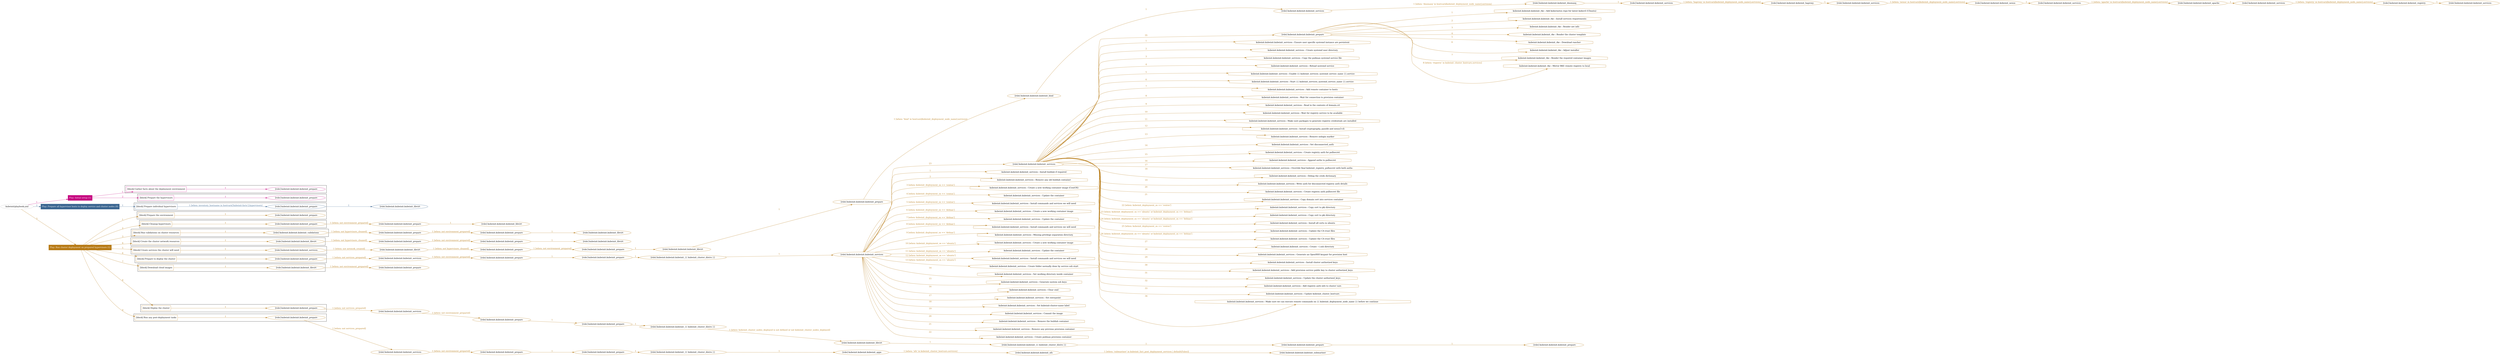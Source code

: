 digraph {
	graph [concentrate=true ordering=in rankdir=LR ratio=fill]
	edge [esep=5 sep=10]
	"kubeinit/playbook.yml" [id=root_node style=dotted]
	play_a2c96f67 [label="Play: Initial setup (1)" color="#c60680" fontcolor="#ffffff" id=play_a2c96f67 shape=box style=filled tooltip=localhost]
	"kubeinit/playbook.yml" -> play_a2c96f67 [label="1 " color="#c60680" fontcolor="#c60680" id=edge_dd2f922f labeltooltip="1 " tooltip="1 "]
	subgraph "kubeinit.kubeinit.kubeinit_prepare" {
		role_5b9d4e70 [label="[role] kubeinit.kubeinit.kubeinit_prepare" color="#c60680" id=role_5b9d4e70 tooltip="kubeinit.kubeinit.kubeinit_prepare"]
	}
	subgraph "kubeinit.kubeinit.kubeinit_prepare" {
		role_a987281a [label="[role] kubeinit.kubeinit.kubeinit_prepare" color="#c60680" id=role_a987281a tooltip="kubeinit.kubeinit.kubeinit_prepare"]
	}
	subgraph "Play: Initial setup (1)" {
		play_a2c96f67 -> block_44a72ec2 [label=1 color="#c60680" fontcolor="#c60680" id=edge_97f1d9e4 labeltooltip=1 tooltip=1]
		subgraph cluster_block_44a72ec2 {
			block_44a72ec2 [label="[block] Gather facts about the deployment environment" color="#c60680" id=block_44a72ec2 labeltooltip="Gather facts about the deployment environment" shape=box tooltip="Gather facts about the deployment environment"]
			block_44a72ec2 -> role_5b9d4e70 [label="1 " color="#c60680" fontcolor="#c60680" id=edge_032e35f1 labeltooltip="1 " tooltip="1 "]
		}
		play_a2c96f67 -> block_deb6a587 [label=2 color="#c60680" fontcolor="#c60680" id=edge_1ec8b803 labeltooltip=2 tooltip=2]
		subgraph cluster_block_deb6a587 {
			block_deb6a587 [label="[block] Prepare the hypervisors" color="#c60680" id=block_deb6a587 labeltooltip="Prepare the hypervisors" shape=box tooltip="Prepare the hypervisors"]
			block_deb6a587 -> role_a987281a [label="1 " color="#c60680" fontcolor="#c60680" id=edge_11602815 labeltooltip="1 " tooltip="1 "]
		}
	}
	play_e529bc07 [label="Play: Prepare all hypervisor hosts to deploy service and cluster nodes (0)" color="#3b6691" fontcolor="#ffffff" id=play_e529bc07 shape=box style=filled tooltip="Play: Prepare all hypervisor hosts to deploy service and cluster nodes (0)"]
	"kubeinit/playbook.yml" -> play_e529bc07 [label="2 " color="#3b6691" fontcolor="#3b6691" id=edge_ba7ad8cc labeltooltip="2 " tooltip="2 "]
	subgraph "kubeinit.kubeinit.kubeinit_libvirt" {
		role_74d48afe [label="[role] kubeinit.kubeinit.kubeinit_libvirt" color="#3b6691" id=role_74d48afe tooltip="kubeinit.kubeinit.kubeinit_libvirt"]
	}
	subgraph "kubeinit.kubeinit.kubeinit_prepare" {
		role_994a9910 [label="[role] kubeinit.kubeinit.kubeinit_prepare" color="#3b6691" id=role_994a9910 tooltip="kubeinit.kubeinit.kubeinit_prepare"]
		role_994a9910 -> role_74d48afe [label="1 " color="#3b6691" fontcolor="#3b6691" id=edge_bce2dc9c labeltooltip="1 " tooltip="1 "]
	}
	subgraph "Play: Prepare all hypervisor hosts to deploy service and cluster nodes (0)" {
		play_e529bc07 -> block_d3306ef1 [label=1 color="#3b6691" fontcolor="#3b6691" id=edge_c0f0224d labeltooltip=1 tooltip=1]
		subgraph cluster_block_d3306ef1 {
			block_d3306ef1 [label="[block] Prepare individual hypervisors" color="#3b6691" id=block_d3306ef1 labeltooltip="Prepare individual hypervisors" shape=box tooltip="Prepare individual hypervisors"]
			block_d3306ef1 -> role_994a9910 [label="1 [when: inventory_hostname in hostvars['kubeinit-facts'].hypervisors]" color="#3b6691" fontcolor="#3b6691" id=edge_5d262ea8 labeltooltip="1 [when: inventory_hostname in hostvars['kubeinit-facts'].hypervisors]" tooltip="1 [when: inventory_hostname in hostvars['kubeinit-facts'].hypervisors]"]
		}
	}
	play_a7d2c016 [label="Play: Run cluster deployment on prepared hypervisors (1)" color="#b77a15" fontcolor="#ffffff" id=play_a7d2c016 shape=box style=filled tooltip=localhost]
	"kubeinit/playbook.yml" -> play_a7d2c016 [label="3 " color="#b77a15" fontcolor="#b77a15" id=edge_2bbf8a9c labeltooltip="3 " tooltip="3 "]
	subgraph "kubeinit.kubeinit.kubeinit_prepare" {
		role_7fc35451 [label="[role] kubeinit.kubeinit.kubeinit_prepare" color="#b77a15" id=role_7fc35451 tooltip="kubeinit.kubeinit.kubeinit_prepare"]
	}
	subgraph "kubeinit.kubeinit.kubeinit_libvirt" {
		role_0c829fee [label="[role] kubeinit.kubeinit.kubeinit_libvirt" color="#b77a15" id=role_0c829fee tooltip="kubeinit.kubeinit.kubeinit_libvirt"]
	}
	subgraph "kubeinit.kubeinit.kubeinit_prepare" {
		role_e565ac9e [label="[role] kubeinit.kubeinit.kubeinit_prepare" color="#b77a15" id=role_e565ac9e tooltip="kubeinit.kubeinit.kubeinit_prepare"]
		role_e565ac9e -> role_0c829fee [label="1 " color="#b77a15" fontcolor="#b77a15" id=edge_6cc1e44f labeltooltip="1 " tooltip="1 "]
	}
	subgraph "kubeinit.kubeinit.kubeinit_prepare" {
		role_d595a231 [label="[role] kubeinit.kubeinit.kubeinit_prepare" color="#b77a15" id=role_d595a231 tooltip="kubeinit.kubeinit.kubeinit_prepare"]
		role_d595a231 -> role_e565ac9e [label="1 [when: not environment_prepared]" color="#b77a15" fontcolor="#b77a15" id=edge_b926ef15 labeltooltip="1 [when: not environment_prepared]" tooltip="1 [when: not environment_prepared]"]
	}
	subgraph "kubeinit.kubeinit.kubeinit_libvirt" {
		role_5344f1e8 [label="[role] kubeinit.kubeinit.kubeinit_libvirt" color="#b77a15" id=role_5344f1e8 tooltip="kubeinit.kubeinit.kubeinit_libvirt"]
	}
	subgraph "kubeinit.kubeinit.kubeinit_prepare" {
		role_8d7a688c [label="[role] kubeinit.kubeinit.kubeinit_prepare" color="#b77a15" id=role_8d7a688c tooltip="kubeinit.kubeinit.kubeinit_prepare"]
		role_8d7a688c -> role_5344f1e8 [label="1 " color="#b77a15" fontcolor="#b77a15" id=edge_e319e666 labeltooltip="1 " tooltip="1 "]
	}
	subgraph "kubeinit.kubeinit.kubeinit_prepare" {
		role_c7029d8e [label="[role] kubeinit.kubeinit.kubeinit_prepare" color="#b77a15" id=role_c7029d8e tooltip="kubeinit.kubeinit.kubeinit_prepare"]
		role_c7029d8e -> role_8d7a688c [label="1 [when: not environment_prepared]" color="#b77a15" fontcolor="#b77a15" id=edge_3ad388e3 labeltooltip="1 [when: not environment_prepared]" tooltip="1 [when: not environment_prepared]"]
	}
	subgraph "kubeinit.kubeinit.kubeinit_validations" {
		role_40945e56 [label="[role] kubeinit.kubeinit.kubeinit_validations" color="#b77a15" id=role_40945e56 tooltip="kubeinit.kubeinit.kubeinit_validations"]
		role_40945e56 -> role_c7029d8e [label="1 [when: not hypervisors_cleaned]" color="#b77a15" fontcolor="#b77a15" id=edge_8bab2a62 labeltooltip="1 [when: not hypervisors_cleaned]" tooltip="1 [when: not hypervisors_cleaned]"]
	}
	subgraph "kubeinit.kubeinit.kubeinit_libvirt" {
		role_eb261400 [label="[role] kubeinit.kubeinit.kubeinit_libvirt" color="#b77a15" id=role_eb261400 tooltip="kubeinit.kubeinit.kubeinit_libvirt"]
	}
	subgraph "kubeinit.kubeinit.kubeinit_prepare" {
		role_d37d479a [label="[role] kubeinit.kubeinit.kubeinit_prepare" color="#b77a15" id=role_d37d479a tooltip="kubeinit.kubeinit.kubeinit_prepare"]
		role_d37d479a -> role_eb261400 [label="1 " color="#b77a15" fontcolor="#b77a15" id=edge_941f6a1d labeltooltip="1 " tooltip="1 "]
	}
	subgraph "kubeinit.kubeinit.kubeinit_prepare" {
		role_06aae7cf [label="[role] kubeinit.kubeinit.kubeinit_prepare" color="#b77a15" id=role_06aae7cf tooltip="kubeinit.kubeinit.kubeinit_prepare"]
		role_06aae7cf -> role_d37d479a [label="1 [when: not environment_prepared]" color="#b77a15" fontcolor="#b77a15" id=edge_13a0f090 labeltooltip="1 [when: not environment_prepared]" tooltip="1 [when: not environment_prepared]"]
	}
	subgraph "kubeinit.kubeinit.kubeinit_libvirt" {
		role_7652d8d3 [label="[role] kubeinit.kubeinit.kubeinit_libvirt" color="#b77a15" id=role_7652d8d3 tooltip="kubeinit.kubeinit.kubeinit_libvirt"]
		role_7652d8d3 -> role_06aae7cf [label="1 [when: not hypervisors_cleaned]" color="#b77a15" fontcolor="#b77a15" id=edge_f0fc07fd labeltooltip="1 [when: not hypervisors_cleaned]" tooltip="1 [when: not hypervisors_cleaned]"]
	}
	subgraph "kubeinit.kubeinit.kubeinit_services" {
		role_9907adf3 [label="[role] kubeinit.kubeinit.kubeinit_services" color="#b77a15" id=role_9907adf3 tooltip="kubeinit.kubeinit.kubeinit_services"]
	}
	subgraph "kubeinit.kubeinit.kubeinit_registry" {
		role_22184768 [label="[role] kubeinit.kubeinit.kubeinit_registry" color="#b77a15" id=role_22184768 tooltip="kubeinit.kubeinit.kubeinit_registry"]
		role_22184768 -> role_9907adf3 [label="1 " color="#b77a15" fontcolor="#b77a15" id=edge_a26ea056 labeltooltip="1 " tooltip="1 "]
	}
	subgraph "kubeinit.kubeinit.kubeinit_services" {
		role_c3e2c965 [label="[role] kubeinit.kubeinit.kubeinit_services" color="#b77a15" id=role_c3e2c965 tooltip="kubeinit.kubeinit.kubeinit_services"]
		role_c3e2c965 -> role_22184768 [label="1 [when: 'registry' in hostvars[kubeinit_deployment_node_name].services]" color="#b77a15" fontcolor="#b77a15" id=edge_d5a17c5e labeltooltip="1 [when: 'registry' in hostvars[kubeinit_deployment_node_name].services]" tooltip="1 [when: 'registry' in hostvars[kubeinit_deployment_node_name].services]"]
	}
	subgraph "kubeinit.kubeinit.kubeinit_apache" {
		role_fa607282 [label="[role] kubeinit.kubeinit.kubeinit_apache" color="#b77a15" id=role_fa607282 tooltip="kubeinit.kubeinit.kubeinit_apache"]
		role_fa607282 -> role_c3e2c965 [label="1 " color="#b77a15" fontcolor="#b77a15" id=edge_2b8e7f3c labeltooltip="1 " tooltip="1 "]
	}
	subgraph "kubeinit.kubeinit.kubeinit_services" {
		role_f832a38d [label="[role] kubeinit.kubeinit.kubeinit_services" color="#b77a15" id=role_f832a38d tooltip="kubeinit.kubeinit.kubeinit_services"]
		role_f832a38d -> role_fa607282 [label="1 [when: 'apache' in hostvars[kubeinit_deployment_node_name].services]" color="#b77a15" fontcolor="#b77a15" id=edge_b2b9f455 labeltooltip="1 [when: 'apache' in hostvars[kubeinit_deployment_node_name].services]" tooltip="1 [when: 'apache' in hostvars[kubeinit_deployment_node_name].services]"]
	}
	subgraph "kubeinit.kubeinit.kubeinit_nexus" {
		role_3cfcddfa [label="[role] kubeinit.kubeinit.kubeinit_nexus" color="#b77a15" id=role_3cfcddfa tooltip="kubeinit.kubeinit.kubeinit_nexus"]
		role_3cfcddfa -> role_f832a38d [label="1 " color="#b77a15" fontcolor="#b77a15" id=edge_95c2d407 labeltooltip="1 " tooltip="1 "]
	}
	subgraph "kubeinit.kubeinit.kubeinit_services" {
		role_3b44ad1b [label="[role] kubeinit.kubeinit.kubeinit_services" color="#b77a15" id=role_3b44ad1b tooltip="kubeinit.kubeinit.kubeinit_services"]
		role_3b44ad1b -> role_3cfcddfa [label="1 [when: 'nexus' in hostvars[kubeinit_deployment_node_name].services]" color="#b77a15" fontcolor="#b77a15" id=edge_4cdc9bb1 labeltooltip="1 [when: 'nexus' in hostvars[kubeinit_deployment_node_name].services]" tooltip="1 [when: 'nexus' in hostvars[kubeinit_deployment_node_name].services]"]
	}
	subgraph "kubeinit.kubeinit.kubeinit_haproxy" {
		role_9a21fc68 [label="[role] kubeinit.kubeinit.kubeinit_haproxy" color="#b77a15" id=role_9a21fc68 tooltip="kubeinit.kubeinit.kubeinit_haproxy"]
		role_9a21fc68 -> role_3b44ad1b [label="1 " color="#b77a15" fontcolor="#b77a15" id=edge_2f192390 labeltooltip="1 " tooltip="1 "]
	}
	subgraph "kubeinit.kubeinit.kubeinit_services" {
		role_1d66431d [label="[role] kubeinit.kubeinit.kubeinit_services" color="#b77a15" id=role_1d66431d tooltip="kubeinit.kubeinit.kubeinit_services"]
		role_1d66431d -> role_9a21fc68 [label="1 [when: 'haproxy' in hostvars[kubeinit_deployment_node_name].services]" color="#b77a15" fontcolor="#b77a15" id=edge_4590d381 labeltooltip="1 [when: 'haproxy' in hostvars[kubeinit_deployment_node_name].services]" tooltip="1 [when: 'haproxy' in hostvars[kubeinit_deployment_node_name].services]"]
	}
	subgraph "kubeinit.kubeinit.kubeinit_dnsmasq" {
		role_df1f3956 [label="[role] kubeinit.kubeinit.kubeinit_dnsmasq" color="#b77a15" id=role_df1f3956 tooltip="kubeinit.kubeinit.kubeinit_dnsmasq"]
		role_df1f3956 -> role_1d66431d [label="1 " color="#b77a15" fontcolor="#b77a15" id=edge_6debaada labeltooltip="1 " tooltip="1 "]
	}
	subgraph "kubeinit.kubeinit.kubeinit_services" {
		role_459745f9 [label="[role] kubeinit.kubeinit.kubeinit_services" color="#b77a15" id=role_459745f9 tooltip="kubeinit.kubeinit.kubeinit_services"]
		role_459745f9 -> role_df1f3956 [label="1 [when: 'dnsmasq' in hostvars[kubeinit_deployment_node_name].services]" color="#b77a15" fontcolor="#b77a15" id=edge_232e960a labeltooltip="1 [when: 'dnsmasq' in hostvars[kubeinit_deployment_node_name].services]" tooltip="1 [when: 'dnsmasq' in hostvars[kubeinit_deployment_node_name].services]"]
	}
	subgraph "kubeinit.kubeinit.kubeinit_bind" {
		role_c17932af [label="[role] kubeinit.kubeinit.kubeinit_bind" color="#b77a15" id=role_c17932af tooltip="kubeinit.kubeinit.kubeinit_bind"]
		role_c17932af -> role_459745f9 [label="1 " color="#b77a15" fontcolor="#b77a15" id=edge_0bb1f095 labeltooltip="1 " tooltip="1 "]
	}
	subgraph "kubeinit.kubeinit.kubeinit_prepare" {
		role_6d8e3145 [label="[role] kubeinit.kubeinit.kubeinit_prepare" color="#b77a15" id=role_6d8e3145 tooltip="kubeinit.kubeinit.kubeinit_prepare"]
		role_6d8e3145 -> role_c17932af [label="1 [when: 'bind' in hostvars[kubeinit_deployment_node_name].services]" color="#b77a15" fontcolor="#b77a15" id=edge_4de489ff labeltooltip="1 [when: 'bind' in hostvars[kubeinit_deployment_node_name].services]" tooltip="1 [when: 'bind' in hostvars[kubeinit_deployment_node_name].services]"]
	}
	subgraph "kubeinit.kubeinit.kubeinit_libvirt" {
		role_bedc05f2 [label="[role] kubeinit.kubeinit.kubeinit_libvirt" color="#b77a15" id=role_bedc05f2 tooltip="kubeinit.kubeinit.kubeinit_libvirt"]
		role_bedc05f2 -> role_6d8e3145 [label="1 " color="#b77a15" fontcolor="#b77a15" id=edge_b7611176 labeltooltip="1 " tooltip="1 "]
	}
	subgraph "kubeinit.kubeinit.kubeinit_prepare" {
		role_eff6093b [label="[role] kubeinit.kubeinit.kubeinit_prepare" color="#b77a15" id=role_eff6093b tooltip="kubeinit.kubeinit.kubeinit_prepare"]
		role_eff6093b -> role_bedc05f2 [label="1 " color="#b77a15" fontcolor="#b77a15" id=edge_0892d77f labeltooltip="1 " tooltip="1 "]
	}
	subgraph "kubeinit.kubeinit.kubeinit_prepare" {
		role_fba27965 [label="[role] kubeinit.kubeinit.kubeinit_prepare" color="#b77a15" id=role_fba27965 tooltip="kubeinit.kubeinit.kubeinit_prepare"]
		role_fba27965 -> role_eff6093b [label="1 [when: not environment_prepared]" color="#b77a15" fontcolor="#b77a15" id=edge_7487f6fb labeltooltip="1 [when: not environment_prepared]" tooltip="1 [when: not environment_prepared]"]
	}
	subgraph "kubeinit.kubeinit.kubeinit_libvirt" {
		role_6ce2d21e [label="[role] kubeinit.kubeinit.kubeinit_libvirt" color="#b77a15" id=role_6ce2d21e tooltip="kubeinit.kubeinit.kubeinit_libvirt"]
		role_6ce2d21e -> role_fba27965 [label="1 [when: not hypervisors_cleaned]" color="#b77a15" fontcolor="#b77a15" id=edge_f13741a6 labeltooltip="1 [when: not hypervisors_cleaned]" tooltip="1 [when: not hypervisors_cleaned]"]
	}
	subgraph "kubeinit.kubeinit.kubeinit_services" {
		role_bbf270f0 [label="[role] kubeinit.kubeinit.kubeinit_services" color="#b77a15" id=role_bbf270f0 tooltip="kubeinit.kubeinit.kubeinit_services"]
		role_bbf270f0 -> role_6ce2d21e [label="1 [when: not network_created]" color="#b77a15" fontcolor="#b77a15" id=edge_6570a33c labeltooltip="1 [when: not network_created]" tooltip="1 [when: not network_created]"]
	}
	subgraph "kubeinit.kubeinit.kubeinit_prepare" {
		role_e81796c6 [label="[role] kubeinit.kubeinit.kubeinit_prepare" color="#b77a15" id=role_e81796c6 tooltip="kubeinit.kubeinit.kubeinit_prepare"]
		task_78c81846 [label="kubeinit.kubeinit.kubeinit_rke : Add kubernetes repo for latest kubectl (Ubuntu)" color="#b77a15" id=task_78c81846 shape=octagon tooltip="kubeinit.kubeinit.kubeinit_rke : Add kubernetes repo for latest kubectl (Ubuntu)"]
		role_e81796c6 -> task_78c81846 [label="1 " color="#b77a15" fontcolor="#b77a15" id=edge_052a0a3c labeltooltip="1 " tooltip="1 "]
		task_9a91c777 [label="kubeinit.kubeinit.kubeinit_rke : Install services requirements" color="#b77a15" id=task_9a91c777 shape=octagon tooltip="kubeinit.kubeinit.kubeinit_rke : Install services requirements"]
		role_e81796c6 -> task_9a91c777 [label="2 " color="#b77a15" fontcolor="#b77a15" id=edge_eb7a0bfb labeltooltip="2 " tooltip="2 "]
		task_0e9b1cf5 [label="kubeinit.kubeinit.kubeinit_rke : Render net info" color="#b77a15" id=task_0e9b1cf5 shape=octagon tooltip="kubeinit.kubeinit.kubeinit_rke : Render net info"]
		role_e81796c6 -> task_0e9b1cf5 [label="3 " color="#b77a15" fontcolor="#b77a15" id=edge_9bdc7bc5 labeltooltip="3 " tooltip="3 "]
		task_9a388c7a [label="kubeinit.kubeinit.kubeinit_rke : Render the cluster template" color="#b77a15" id=task_9a388c7a shape=octagon tooltip="kubeinit.kubeinit.kubeinit_rke : Render the cluster template"]
		role_e81796c6 -> task_9a388c7a [label="4 " color="#b77a15" fontcolor="#b77a15" id=edge_ebb4fe33 labeltooltip="4 " tooltip="4 "]
		task_4f9f4ef3 [label="kubeinit.kubeinit.kubeinit_rke : Download rancher" color="#b77a15" id=task_4f9f4ef3 shape=octagon tooltip="kubeinit.kubeinit.kubeinit_rke : Download rancher"]
		role_e81796c6 -> task_4f9f4ef3 [label="5 " color="#b77a15" fontcolor="#b77a15" id=edge_cec1a546 labeltooltip="5 " tooltip="5 "]
		task_402a3120 [label="kubeinit.kubeinit.kubeinit_rke : Adjust installer" color="#b77a15" id=task_402a3120 shape=octagon tooltip="kubeinit.kubeinit.kubeinit_rke : Adjust installer"]
		role_e81796c6 -> task_402a3120 [label="6 " color="#b77a15" fontcolor="#b77a15" id=edge_884f4fca labeltooltip="6 " tooltip="6 "]
		task_ef1b9e9f [label="kubeinit.kubeinit.kubeinit_rke : Render the required container images" color="#b77a15" id=task_ef1b9e9f shape=octagon tooltip="kubeinit.kubeinit.kubeinit_rke : Render the required container images"]
		role_e81796c6 -> task_ef1b9e9f [label="7 " color="#b77a15" fontcolor="#b77a15" id=edge_afaab2ce labeltooltip="7 " tooltip="7 "]
		task_c9363215 [label="kubeinit.kubeinit.kubeinit_rke : Mirror RKE remote registry to local" color="#b77a15" id=task_c9363215 shape=octagon tooltip="kubeinit.kubeinit.kubeinit_rke : Mirror RKE remote registry to local"]
		role_e81796c6 -> task_c9363215 [label="8 [when: 'registry' in kubeinit_cluster_hostvars.services]" color="#b77a15" fontcolor="#b77a15" id=edge_8b4b7986 labeltooltip="8 [when: 'registry' in kubeinit_cluster_hostvars.services]" tooltip="8 [when: 'registry' in kubeinit_cluster_hostvars.services]"]
	}
	subgraph "kubeinit.kubeinit.kubeinit_services" {
		role_e4627419 [label="[role] kubeinit.kubeinit.kubeinit_services" color="#b77a15" id=role_e4627419 tooltip="kubeinit.kubeinit.kubeinit_services"]
		task_9b35e3f2 [label="kubeinit.kubeinit.kubeinit_services : Ensure user specific systemd instance are persistent" color="#b77a15" id=task_9b35e3f2 shape=octagon tooltip="kubeinit.kubeinit.kubeinit_services : Ensure user specific systemd instance are persistent"]
		role_e4627419 -> task_9b35e3f2 [label="1 " color="#b77a15" fontcolor="#b77a15" id=edge_6e46162c labeltooltip="1 " tooltip="1 "]
		task_c834427e [label="kubeinit.kubeinit.kubeinit_services : Create systemd user directory" color="#b77a15" id=task_c834427e shape=octagon tooltip="kubeinit.kubeinit.kubeinit_services : Create systemd user directory"]
		role_e4627419 -> task_c834427e [label="2 " color="#b77a15" fontcolor="#b77a15" id=edge_306e645a labeltooltip="2 " tooltip="2 "]
		task_1138df58 [label="kubeinit.kubeinit.kubeinit_services : Copy the podman systemd service file" color="#b77a15" id=task_1138df58 shape=octagon tooltip="kubeinit.kubeinit.kubeinit_services : Copy the podman systemd service file"]
		role_e4627419 -> task_1138df58 [label="3 " color="#b77a15" fontcolor="#b77a15" id=edge_ed03823a labeltooltip="3 " tooltip="3 "]
		task_8c36edb0 [label="kubeinit.kubeinit.kubeinit_services : Reload systemd service" color="#b77a15" id=task_8c36edb0 shape=octagon tooltip="kubeinit.kubeinit.kubeinit_services : Reload systemd service"]
		role_e4627419 -> task_8c36edb0 [label="4 " color="#b77a15" fontcolor="#b77a15" id=edge_cc1652fb labeltooltip="4 " tooltip="4 "]
		task_4e512419 [label="kubeinit.kubeinit.kubeinit_services : Enable {{ kubeinit_services_systemd_service_name }}.service" color="#b77a15" id=task_4e512419 shape=octagon tooltip="kubeinit.kubeinit.kubeinit_services : Enable {{ kubeinit_services_systemd_service_name }}.service"]
		role_e4627419 -> task_4e512419 [label="5 " color="#b77a15" fontcolor="#b77a15" id=edge_352eb3b8 labeltooltip="5 " tooltip="5 "]
		task_b6c04887 [label="kubeinit.kubeinit.kubeinit_services : Start {{ kubeinit_services_systemd_service_name }}.service" color="#b77a15" id=task_b6c04887 shape=octagon tooltip="kubeinit.kubeinit.kubeinit_services : Start {{ kubeinit_services_systemd_service_name }}.service"]
		role_e4627419 -> task_b6c04887 [label="6 " color="#b77a15" fontcolor="#b77a15" id=edge_b0172836 labeltooltip="6 " tooltip="6 "]
		task_5e5095ea [label="kubeinit.kubeinit.kubeinit_services : Add remote container to hosts" color="#b77a15" id=task_5e5095ea shape=octagon tooltip="kubeinit.kubeinit.kubeinit_services : Add remote container to hosts"]
		role_e4627419 -> task_5e5095ea [label="7 " color="#b77a15" fontcolor="#b77a15" id=edge_3fe8206c labeltooltip="7 " tooltip="7 "]
		task_b1d8db43 [label="kubeinit.kubeinit.kubeinit_services : Wait for connection to provision container" color="#b77a15" id=task_b1d8db43 shape=octagon tooltip="kubeinit.kubeinit.kubeinit_services : Wait for connection to provision container"]
		role_e4627419 -> task_b1d8db43 [label="8 " color="#b77a15" fontcolor="#b77a15" id=edge_128100d9 labeltooltip="8 " tooltip="8 "]
		task_e8808ed4 [label="kubeinit.kubeinit.kubeinit_services : Read in the contents of domain.crt" color="#b77a15" id=task_e8808ed4 shape=octagon tooltip="kubeinit.kubeinit.kubeinit_services : Read in the contents of domain.crt"]
		role_e4627419 -> task_e8808ed4 [label="9 " color="#b77a15" fontcolor="#b77a15" id=edge_a90aa3c0 labeltooltip="9 " tooltip="9 "]
		task_9a926a8b [label="kubeinit.kubeinit.kubeinit_services : Wait for registry service to be available" color="#b77a15" id=task_9a926a8b shape=octagon tooltip="kubeinit.kubeinit.kubeinit_services : Wait for registry service to be available"]
		role_e4627419 -> task_9a926a8b [label="10 " color="#b77a15" fontcolor="#b77a15" id=edge_d5d04f08 labeltooltip="10 " tooltip="10 "]
		task_2eb2d693 [label="kubeinit.kubeinit.kubeinit_services : Make sure packages to generate registry credentials are installed" color="#b77a15" id=task_2eb2d693 shape=octagon tooltip="kubeinit.kubeinit.kubeinit_services : Make sure packages to generate registry credentials are installed"]
		role_e4627419 -> task_2eb2d693 [label="11 " color="#b77a15" fontcolor="#b77a15" id=edge_050af1bb labeltooltip="11 " tooltip="11 "]
		task_12164f5b [label="kubeinit.kubeinit.kubeinit_services : Install cryptography, passlib and nexus3-cli" color="#b77a15" id=task_12164f5b shape=octagon tooltip="kubeinit.kubeinit.kubeinit_services : Install cryptography, passlib and nexus3-cli"]
		role_e4627419 -> task_12164f5b [label="12 " color="#b77a15" fontcolor="#b77a15" id=edge_9aab7cdf labeltooltip="12 " tooltip="12 "]
		task_bc77d55c [label="kubeinit.kubeinit.kubeinit_services : Remove nologin marker" color="#b77a15" id=task_bc77d55c shape=octagon tooltip="kubeinit.kubeinit.kubeinit_services : Remove nologin marker"]
		role_e4627419 -> task_bc77d55c [label="13 " color="#b77a15" fontcolor="#b77a15" id=edge_893bfe9d labeltooltip="13 " tooltip="13 "]
		task_8c74ae4d [label="kubeinit.kubeinit.kubeinit_services : Set disconnected_auth" color="#b77a15" id=task_8c74ae4d shape=octagon tooltip="kubeinit.kubeinit.kubeinit_services : Set disconnected_auth"]
		role_e4627419 -> task_8c74ae4d [label="14 " color="#b77a15" fontcolor="#b77a15" id=edge_d51954bf labeltooltip="14 " tooltip="14 "]
		task_7da9fd62 [label="kubeinit.kubeinit.kubeinit_services : Create registry auth for pullsecret" color="#b77a15" id=task_7da9fd62 shape=octagon tooltip="kubeinit.kubeinit.kubeinit_services : Create registry auth for pullsecret"]
		role_e4627419 -> task_7da9fd62 [label="15 " color="#b77a15" fontcolor="#b77a15" id=edge_ed248832 labeltooltip="15 " tooltip="15 "]
		task_39f2eff4 [label="kubeinit.kubeinit.kubeinit_services : Append auths to pullsecret" color="#b77a15" id=task_39f2eff4 shape=octagon tooltip="kubeinit.kubeinit.kubeinit_services : Append auths to pullsecret"]
		role_e4627419 -> task_39f2eff4 [label="16 " color="#b77a15" fontcolor="#b77a15" id=edge_5de1a853 labeltooltip="16 " tooltip="16 "]
		task_7f885e2d [label="kubeinit.kubeinit.kubeinit_services : Override final kubeinit_registry_pullsecret with both auths" color="#b77a15" id=task_7f885e2d shape=octagon tooltip="kubeinit.kubeinit.kubeinit_services : Override final kubeinit_registry_pullsecret with both auths"]
		role_e4627419 -> task_7f885e2d [label="17 " color="#b77a15" fontcolor="#b77a15" id=edge_a67e93ea labeltooltip="17 " tooltip="17 "]
		task_89ec9f65 [label="kubeinit.kubeinit.kubeinit_services : Debug the creds dictionary" color="#b77a15" id=task_89ec9f65 shape=octagon tooltip="kubeinit.kubeinit.kubeinit_services : Debug the creds dictionary"]
		role_e4627419 -> task_89ec9f65 [label="18 " color="#b77a15" fontcolor="#b77a15" id=edge_d96b7a39 labeltooltip="18 " tooltip="18 "]
		task_46f2ace3 [label="kubeinit.kubeinit.kubeinit_services : Write auth for disconnected registry auth details" color="#b77a15" id=task_46f2ace3 shape=octagon tooltip="kubeinit.kubeinit.kubeinit_services : Write auth for disconnected registry auth details"]
		role_e4627419 -> task_46f2ace3 [label="19 " color="#b77a15" fontcolor="#b77a15" id=edge_3a00c970 labeltooltip="19 " tooltip="19 "]
		task_82c9aba2 [label="kubeinit.kubeinit.kubeinit_services : Create registry auth pullsecret file" color="#b77a15" id=task_82c9aba2 shape=octagon tooltip="kubeinit.kubeinit.kubeinit_services : Create registry auth pullsecret file"]
		role_e4627419 -> task_82c9aba2 [label="20 " color="#b77a15" fontcolor="#b77a15" id=edge_b4ebe8a0 labeltooltip="20 " tooltip="20 "]
		task_06de04c0 [label="kubeinit.kubeinit.kubeinit_services : Copy domain cert into services container" color="#b77a15" id=task_06de04c0 shape=octagon tooltip="kubeinit.kubeinit.kubeinit_services : Copy domain cert into services container"]
		role_e4627419 -> task_06de04c0 [label="21 " color="#b77a15" fontcolor="#b77a15" id=edge_e1835d57 labeltooltip="21 " tooltip="21 "]
		task_50bd35b9 [label="kubeinit.kubeinit.kubeinit_services : Copy cert to pki directory" color="#b77a15" id=task_50bd35b9 shape=octagon tooltip="kubeinit.kubeinit.kubeinit_services : Copy cert to pki directory"]
		role_e4627419 -> task_50bd35b9 [label="22 [when: kubeinit_deployment_os == 'centos']" color="#b77a15" fontcolor="#b77a15" id=edge_4c1a7a35 labeltooltip="22 [when: kubeinit_deployment_os == 'centos']" tooltip="22 [when: kubeinit_deployment_os == 'centos']"]
		task_8738b77a [label="kubeinit.kubeinit.kubeinit_services : Copy cert to pki directory" color="#b77a15" id=task_8738b77a shape=octagon tooltip="kubeinit.kubeinit.kubeinit_services : Copy cert to pki directory"]
		role_e4627419 -> task_8738b77a [label="23 [when: kubeinit_deployment_os == 'ubuntu' or kubeinit_deployment_os == 'debian']" color="#b77a15" fontcolor="#b77a15" id=edge_94c3ca24 labeltooltip="23 [when: kubeinit_deployment_os == 'ubuntu' or kubeinit_deployment_os == 'debian']" tooltip="23 [when: kubeinit_deployment_os == 'ubuntu' or kubeinit_deployment_os == 'debian']"]
		task_dc5f274d [label="kubeinit.kubeinit.kubeinit_services : Install all certs in ubuntu" color="#b77a15" id=task_dc5f274d shape=octagon tooltip="kubeinit.kubeinit.kubeinit_services : Install all certs in ubuntu"]
		role_e4627419 -> task_dc5f274d [label="24 [when: kubeinit_deployment_os == 'ubuntu' or kubeinit_deployment_os == 'debian']" color="#b77a15" fontcolor="#b77a15" id=edge_39ff7a7c labeltooltip="24 [when: kubeinit_deployment_os == 'ubuntu' or kubeinit_deployment_os == 'debian']" tooltip="24 [when: kubeinit_deployment_os == 'ubuntu' or kubeinit_deployment_os == 'debian']"]
		task_9d6dbc02 [label="kubeinit.kubeinit.kubeinit_services : Update the CA trust files" color="#b77a15" id=task_9d6dbc02 shape=octagon tooltip="kubeinit.kubeinit.kubeinit_services : Update the CA trust files"]
		role_e4627419 -> task_9d6dbc02 [label="25 [when: kubeinit_deployment_os == 'centos']" color="#b77a15" fontcolor="#b77a15" id=edge_48789a5b labeltooltip="25 [when: kubeinit_deployment_os == 'centos']" tooltip="25 [when: kubeinit_deployment_os == 'centos']"]
		task_b70f5219 [label="kubeinit.kubeinit.kubeinit_services : Update the CA trust files" color="#b77a15" id=task_b70f5219 shape=octagon tooltip="kubeinit.kubeinit.kubeinit_services : Update the CA trust files"]
		role_e4627419 -> task_b70f5219 [label="26 [when: kubeinit_deployment_os == 'ubuntu' or kubeinit_deployment_os == 'debian']" color="#b77a15" fontcolor="#b77a15" id=edge_9714c7d8 labeltooltip="26 [when: kubeinit_deployment_os == 'ubuntu' or kubeinit_deployment_os == 'debian']" tooltip="26 [when: kubeinit_deployment_os == 'ubuntu' or kubeinit_deployment_os == 'debian']"]
		task_592136fd [label="kubeinit.kubeinit.kubeinit_services : Create ~/.ssh directory" color="#b77a15" id=task_592136fd shape=octagon tooltip="kubeinit.kubeinit.kubeinit_services : Create ~/.ssh directory"]
		role_e4627419 -> task_592136fd [label="27 " color="#b77a15" fontcolor="#b77a15" id=edge_1651423f labeltooltip="27 " tooltip="27 "]
		task_c5370114 [label="kubeinit.kubeinit.kubeinit_services : Generate an OpenSSH keypair for provision host" color="#b77a15" id=task_c5370114 shape=octagon tooltip="kubeinit.kubeinit.kubeinit_services : Generate an OpenSSH keypair for provision host"]
		role_e4627419 -> task_c5370114 [label="28 " color="#b77a15" fontcolor="#b77a15" id=edge_225cad7b labeltooltip="28 " tooltip="28 "]
		task_b1134e7b [label="kubeinit.kubeinit.kubeinit_services : Install cluster authorized keys" color="#b77a15" id=task_b1134e7b shape=octagon tooltip="kubeinit.kubeinit.kubeinit_services : Install cluster authorized keys"]
		role_e4627419 -> task_b1134e7b [label="29 " color="#b77a15" fontcolor="#b77a15" id=edge_c150a057 labeltooltip="29 " tooltip="29 "]
		task_70ec2dd8 [label="kubeinit.kubeinit.kubeinit_services : Add provision service public key to cluster authorized_keys" color="#b77a15" id=task_70ec2dd8 shape=octagon tooltip="kubeinit.kubeinit.kubeinit_services : Add provision service public key to cluster authorized_keys"]
		role_e4627419 -> task_70ec2dd8 [label="30 " color="#b77a15" fontcolor="#b77a15" id=edge_4c9bc58c labeltooltip="30 " tooltip="30 "]
		task_ade4bfc5 [label="kubeinit.kubeinit.kubeinit_services : Update the cluster authorized_keys" color="#b77a15" id=task_ade4bfc5 shape=octagon tooltip="kubeinit.kubeinit.kubeinit_services : Update the cluster authorized_keys"]
		role_e4627419 -> task_ade4bfc5 [label="31 " color="#b77a15" fontcolor="#b77a15" id=edge_b4d81159 labeltooltip="31 " tooltip="31 "]
		task_7a07ab41 [label="kubeinit.kubeinit.kubeinit_services : Add registry auth info to cluster vars" color="#b77a15" id=task_7a07ab41 shape=octagon tooltip="kubeinit.kubeinit.kubeinit_services : Add registry auth info to cluster vars"]
		role_e4627419 -> task_7a07ab41 [label="32 " color="#b77a15" fontcolor="#b77a15" id=edge_0cec0cac labeltooltip="32 " tooltip="32 "]
		task_a68e1f4a [label="kubeinit.kubeinit.kubeinit_services : Update kubeinit_cluster_hostvars" color="#b77a15" id=task_a68e1f4a shape=octagon tooltip="kubeinit.kubeinit.kubeinit_services : Update kubeinit_cluster_hostvars"]
		role_e4627419 -> task_a68e1f4a [label="33 " color="#b77a15" fontcolor="#b77a15" id=edge_ca2cc6ce labeltooltip="33 " tooltip="33 "]
		task_d1e13606 [label="kubeinit.kubeinit.kubeinit_services : Make sure we can execute remote commands on {{ kubeinit_deployment_node_name }} before we continue" color="#b77a15" id=task_d1e13606 shape=octagon tooltip="kubeinit.kubeinit.kubeinit_services : Make sure we can execute remote commands on {{ kubeinit_deployment_node_name }} before we continue"]
		role_e4627419 -> task_d1e13606 [label="34 " color="#b77a15" fontcolor="#b77a15" id=edge_5cc58e8e labeltooltip="34 " tooltip="34 "]
		role_e4627419 -> role_e81796c6 [label="35 " color="#b77a15" fontcolor="#b77a15" id=edge_41e72470 labeltooltip="35 " tooltip="35 "]
	}
	subgraph "kubeinit.kubeinit.kubeinit_services" {
		role_1da57269 [label="[role] kubeinit.kubeinit.kubeinit_services" color="#b77a15" id=role_1da57269 tooltip="kubeinit.kubeinit.kubeinit_services"]
		task_af3dd76d [label="kubeinit.kubeinit.kubeinit_services : Install buildah if required" color="#b77a15" id=task_af3dd76d shape=octagon tooltip="kubeinit.kubeinit.kubeinit_services : Install buildah if required"]
		role_1da57269 -> task_af3dd76d [label="1 " color="#b77a15" fontcolor="#b77a15" id=edge_140bdf8b labeltooltip="1 " tooltip="1 "]
		task_a0cee1c6 [label="kubeinit.kubeinit.kubeinit_services : Remove any old buildah container" color="#b77a15" id=task_a0cee1c6 shape=octagon tooltip="kubeinit.kubeinit.kubeinit_services : Remove any old buildah container"]
		role_1da57269 -> task_a0cee1c6 [label="2 " color="#b77a15" fontcolor="#b77a15" id=edge_958b6194 labeltooltip="2 " tooltip="2 "]
		task_1875c6e5 [label="kubeinit.kubeinit.kubeinit_services : Create a new working container image (CentOS)" color="#b77a15" id=task_1875c6e5 shape=octagon tooltip="kubeinit.kubeinit.kubeinit_services : Create a new working container image (CentOS)"]
		role_1da57269 -> task_1875c6e5 [label="3 [when: kubeinit_deployment_os == 'centos']" color="#b77a15" fontcolor="#b77a15" id=edge_2296fae3 labeltooltip="3 [when: kubeinit_deployment_os == 'centos']" tooltip="3 [when: kubeinit_deployment_os == 'centos']"]
		task_9824a97b [label="kubeinit.kubeinit.kubeinit_services : Update the container" color="#b77a15" id=task_9824a97b shape=octagon tooltip="kubeinit.kubeinit.kubeinit_services : Update the container"]
		role_1da57269 -> task_9824a97b [label="4 [when: kubeinit_deployment_os == 'centos']" color="#b77a15" fontcolor="#b77a15" id=edge_f8898db6 labeltooltip="4 [when: kubeinit_deployment_os == 'centos']" tooltip="4 [when: kubeinit_deployment_os == 'centos']"]
		task_18dfb06e [label="kubeinit.kubeinit.kubeinit_services : Install commands and services we will need" color="#b77a15" id=task_18dfb06e shape=octagon tooltip="kubeinit.kubeinit.kubeinit_services : Install commands and services we will need"]
		role_1da57269 -> task_18dfb06e [label="5 [when: kubeinit_deployment_os == 'centos']" color="#b77a15" fontcolor="#b77a15" id=edge_7cd6aa24 labeltooltip="5 [when: kubeinit_deployment_os == 'centos']" tooltip="5 [when: kubeinit_deployment_os == 'centos']"]
		task_5ded57cb [label="kubeinit.kubeinit.kubeinit_services : Create a new working container image" color="#b77a15" id=task_5ded57cb shape=octagon tooltip="kubeinit.kubeinit.kubeinit_services : Create a new working container image"]
		role_1da57269 -> task_5ded57cb [label="6 [when: kubeinit_deployment_os == 'debian']" color="#b77a15" fontcolor="#b77a15" id=edge_e9e62a81 labeltooltip="6 [when: kubeinit_deployment_os == 'debian']" tooltip="6 [when: kubeinit_deployment_os == 'debian']"]
		task_ff6b53b6 [label="kubeinit.kubeinit.kubeinit_services : Update the container" color="#b77a15" id=task_ff6b53b6 shape=octagon tooltip="kubeinit.kubeinit.kubeinit_services : Update the container"]
		role_1da57269 -> task_ff6b53b6 [label="7 [when: kubeinit_deployment_os == 'debian']" color="#b77a15" fontcolor="#b77a15" id=edge_ec37e57f labeltooltip="7 [when: kubeinit_deployment_os == 'debian']" tooltip="7 [when: kubeinit_deployment_os == 'debian']"]
		task_391afebc [label="kubeinit.kubeinit.kubeinit_services : Install commands and services we will need" color="#b77a15" id=task_391afebc shape=octagon tooltip="kubeinit.kubeinit.kubeinit_services : Install commands and services we will need"]
		role_1da57269 -> task_391afebc [label="8 [when: kubeinit_deployment_os == 'debian']" color="#b77a15" fontcolor="#b77a15" id=edge_da2dde45 labeltooltip="8 [when: kubeinit_deployment_os == 'debian']" tooltip="8 [when: kubeinit_deployment_os == 'debian']"]
		task_b825e491 [label="kubeinit.kubeinit.kubeinit_services : Missing privilege separation directory" color="#b77a15" id=task_b825e491 shape=octagon tooltip="kubeinit.kubeinit.kubeinit_services : Missing privilege separation directory"]
		role_1da57269 -> task_b825e491 [label="9 [when: kubeinit_deployment_os == 'debian']" color="#b77a15" fontcolor="#b77a15" id=edge_004fa102 labeltooltip="9 [when: kubeinit_deployment_os == 'debian']" tooltip="9 [when: kubeinit_deployment_os == 'debian']"]
		task_06655822 [label="kubeinit.kubeinit.kubeinit_services : Create a new working container image" color="#b77a15" id=task_06655822 shape=octagon tooltip="kubeinit.kubeinit.kubeinit_services : Create a new working container image"]
		role_1da57269 -> task_06655822 [label="10 [when: kubeinit_deployment_os == 'ubuntu']" color="#b77a15" fontcolor="#b77a15" id=edge_9c3e8114 labeltooltip="10 [when: kubeinit_deployment_os == 'ubuntu']" tooltip="10 [when: kubeinit_deployment_os == 'ubuntu']"]
		task_5643836e [label="kubeinit.kubeinit.kubeinit_services : Update the container" color="#b77a15" id=task_5643836e shape=octagon tooltip="kubeinit.kubeinit.kubeinit_services : Update the container"]
		role_1da57269 -> task_5643836e [label="11 [when: kubeinit_deployment_os == 'ubuntu']" color="#b77a15" fontcolor="#b77a15" id=edge_0d4fcb7a labeltooltip="11 [when: kubeinit_deployment_os == 'ubuntu']" tooltip="11 [when: kubeinit_deployment_os == 'ubuntu']"]
		task_943108e5 [label="kubeinit.kubeinit.kubeinit_services : Install commands and services we will need" color="#b77a15" id=task_943108e5 shape=octagon tooltip="kubeinit.kubeinit.kubeinit_services : Install commands and services we will need"]
		role_1da57269 -> task_943108e5 [label="12 [when: kubeinit_deployment_os == 'ubuntu']" color="#b77a15" fontcolor="#b77a15" id=edge_7f2e2238 labeltooltip="12 [when: kubeinit_deployment_os == 'ubuntu']" tooltip="12 [when: kubeinit_deployment_os == 'ubuntu']"]
		task_d4a37174 [label="kubeinit.kubeinit.kubeinit_services : Create folder normally done by service ssh start" color="#b77a15" id=task_d4a37174 shape=octagon tooltip="kubeinit.kubeinit.kubeinit_services : Create folder normally done by service ssh start"]
		role_1da57269 -> task_d4a37174 [label="13 [when: kubeinit_deployment_os == 'ubuntu']" color="#b77a15" fontcolor="#b77a15" id=edge_fdc6836a labeltooltip="13 [when: kubeinit_deployment_os == 'ubuntu']" tooltip="13 [when: kubeinit_deployment_os == 'ubuntu']"]
		task_5b461e1a [label="kubeinit.kubeinit.kubeinit_services : Set working directory inside container" color="#b77a15" id=task_5b461e1a shape=octagon tooltip="kubeinit.kubeinit.kubeinit_services : Set working directory inside container"]
		role_1da57269 -> task_5b461e1a [label="14 " color="#b77a15" fontcolor="#b77a15" id=edge_383e4a77 labeltooltip="14 " tooltip="14 "]
		task_1ed2974d [label="kubeinit.kubeinit.kubeinit_services : Generate system ssh keys" color="#b77a15" id=task_1ed2974d shape=octagon tooltip="kubeinit.kubeinit.kubeinit_services : Generate system ssh keys"]
		role_1da57269 -> task_1ed2974d [label="15 " color="#b77a15" fontcolor="#b77a15" id=edge_d32ca77a labeltooltip="15 " tooltip="15 "]
		task_f85c1330 [label="kubeinit.kubeinit.kubeinit_services : Clear cmd" color="#b77a15" id=task_f85c1330 shape=octagon tooltip="kubeinit.kubeinit.kubeinit_services : Clear cmd"]
		role_1da57269 -> task_f85c1330 [label="16 " color="#b77a15" fontcolor="#b77a15" id=edge_9cfed2b8 labeltooltip="16 " tooltip="16 "]
		task_a00aa40c [label="kubeinit.kubeinit.kubeinit_services : Set entrypoint" color="#b77a15" id=task_a00aa40c shape=octagon tooltip="kubeinit.kubeinit.kubeinit_services : Set entrypoint"]
		role_1da57269 -> task_a00aa40c [label="17 " color="#b77a15" fontcolor="#b77a15" id=edge_0ecc8375 labeltooltip="17 " tooltip="17 "]
		task_9d548be6 [label="kubeinit.kubeinit.kubeinit_services : Set kubeinit-cluster-name label" color="#b77a15" id=task_9d548be6 shape=octagon tooltip="kubeinit.kubeinit.kubeinit_services : Set kubeinit-cluster-name label"]
		role_1da57269 -> task_9d548be6 [label="18 " color="#b77a15" fontcolor="#b77a15" id=edge_43e8a62d labeltooltip="18 " tooltip="18 "]
		task_94cd22e3 [label="kubeinit.kubeinit.kubeinit_services : Commit the image" color="#b77a15" id=task_94cd22e3 shape=octagon tooltip="kubeinit.kubeinit.kubeinit_services : Commit the image"]
		role_1da57269 -> task_94cd22e3 [label="19 " color="#b77a15" fontcolor="#b77a15" id=edge_92366b1a labeltooltip="19 " tooltip="19 "]
		task_6f55cbc4 [label="kubeinit.kubeinit.kubeinit_services : Remove the buildah container" color="#b77a15" id=task_6f55cbc4 shape=octagon tooltip="kubeinit.kubeinit.kubeinit_services : Remove the buildah container"]
		role_1da57269 -> task_6f55cbc4 [label="20 " color="#b77a15" fontcolor="#b77a15" id=edge_1be5277b labeltooltip="20 " tooltip="20 "]
		task_08b16599 [label="kubeinit.kubeinit.kubeinit_services : Remove any previous provision container" color="#b77a15" id=task_08b16599 shape=octagon tooltip="kubeinit.kubeinit.kubeinit_services : Remove any previous provision container"]
		role_1da57269 -> task_08b16599 [label="21 " color="#b77a15" fontcolor="#b77a15" id=edge_60fbbcb1 labeltooltip="21 " tooltip="21 "]
		task_29b840d4 [label="kubeinit.kubeinit.kubeinit_services : Create podman provision container" color="#b77a15" id=task_29b840d4 shape=octagon tooltip="kubeinit.kubeinit.kubeinit_services : Create podman provision container"]
		role_1da57269 -> task_29b840d4 [label="22 " color="#b77a15" fontcolor="#b77a15" id=edge_d8a58f37 labeltooltip="22 " tooltip="22 "]
		role_1da57269 -> role_e4627419 [label="23 " color="#b77a15" fontcolor="#b77a15" id=edge_a7730f77 labeltooltip="23 " tooltip="23 "]
	}
	subgraph "kubeinit.kubeinit.kubeinit_{{ kubeinit_cluster_distro }}" {
		role_51ae73b8 [label="[role] kubeinit.kubeinit.kubeinit_{{ kubeinit_cluster_distro }}" color="#b77a15" id=role_51ae73b8 tooltip="kubeinit.kubeinit.kubeinit_{{ kubeinit_cluster_distro }}"]
		role_51ae73b8 -> role_1da57269 [label="1 " color="#b77a15" fontcolor="#b77a15" id=edge_842bd1ba labeltooltip="1 " tooltip="1 "]
	}
	subgraph "kubeinit.kubeinit.kubeinit_prepare" {
		role_62889175 [label="[role] kubeinit.kubeinit.kubeinit_prepare" color="#b77a15" id=role_62889175 tooltip="kubeinit.kubeinit.kubeinit_prepare"]
		role_62889175 -> role_51ae73b8 [label="1 " color="#b77a15" fontcolor="#b77a15" id=edge_5514fd5c labeltooltip="1 " tooltip="1 "]
	}
	subgraph "kubeinit.kubeinit.kubeinit_prepare" {
		role_d4ca3b3a [label="[role] kubeinit.kubeinit.kubeinit_prepare" color="#b77a15" id=role_d4ca3b3a tooltip="kubeinit.kubeinit.kubeinit_prepare"]
		role_d4ca3b3a -> role_62889175 [label="1 " color="#b77a15" fontcolor="#b77a15" id=edge_e1d9cf79 labeltooltip="1 " tooltip="1 "]
	}
	subgraph "kubeinit.kubeinit.kubeinit_services" {
		role_399ae055 [label="[role] kubeinit.kubeinit.kubeinit_services" color="#b77a15" id=role_399ae055 tooltip="kubeinit.kubeinit.kubeinit_services"]
		role_399ae055 -> role_d4ca3b3a [label="1 [when: not environment_prepared]" color="#b77a15" fontcolor="#b77a15" id=edge_d09078de labeltooltip="1 [when: not environment_prepared]" tooltip="1 [when: not environment_prepared]"]
	}
	subgraph "kubeinit.kubeinit.kubeinit_prepare" {
		role_9f2575b1 [label="[role] kubeinit.kubeinit.kubeinit_prepare" color="#b77a15" id=role_9f2575b1 tooltip="kubeinit.kubeinit.kubeinit_prepare"]
		role_9f2575b1 -> role_399ae055 [label="1 [when: not services_prepared]" color="#b77a15" fontcolor="#b77a15" id=edge_5c8c91c7 labeltooltip="1 [when: not services_prepared]" tooltip="1 [when: not services_prepared]"]
	}
	subgraph "kubeinit.kubeinit.kubeinit_prepare" {
		role_5a12b25f [label="[role] kubeinit.kubeinit.kubeinit_prepare" color="#b77a15" id=role_5a12b25f tooltip="kubeinit.kubeinit.kubeinit_prepare"]
	}
	subgraph "kubeinit.kubeinit.kubeinit_libvirt" {
		role_437b5458 [label="[role] kubeinit.kubeinit.kubeinit_libvirt" color="#b77a15" id=role_437b5458 tooltip="kubeinit.kubeinit.kubeinit_libvirt"]
		role_437b5458 -> role_5a12b25f [label="1 [when: not environment_prepared]" color="#b77a15" fontcolor="#b77a15" id=edge_30dc3d3e labeltooltip="1 [when: not environment_prepared]" tooltip="1 [when: not environment_prepared]"]
	}
	subgraph "kubeinit.kubeinit.kubeinit_prepare" {
		role_5fb491ba [label="[role] kubeinit.kubeinit.kubeinit_prepare" color="#b77a15" id=role_5fb491ba tooltip="kubeinit.kubeinit.kubeinit_prepare"]
	}
	subgraph "kubeinit.kubeinit.kubeinit_prepare" {
		role_a50f8ac6 [label="[role] kubeinit.kubeinit.kubeinit_prepare" color="#b77a15" id=role_a50f8ac6 tooltip="kubeinit.kubeinit.kubeinit_prepare"]
		role_a50f8ac6 -> role_5fb491ba [label="1 " color="#b77a15" fontcolor="#b77a15" id=edge_d4726713 labeltooltip="1 " tooltip="1 "]
	}
	subgraph "kubeinit.kubeinit.kubeinit_{{ kubeinit_cluster_distro }}" {
		role_9b40e3c3 [label="[role] kubeinit.kubeinit.kubeinit_{{ kubeinit_cluster_distro }}" color="#b77a15" id=role_9b40e3c3 tooltip="kubeinit.kubeinit.kubeinit_{{ kubeinit_cluster_distro }}"]
		role_9b40e3c3 -> role_a50f8ac6 [label="1 " color="#b77a15" fontcolor="#b77a15" id=edge_7f7808f4 labeltooltip="1 " tooltip="1 "]
	}
	subgraph "kubeinit.kubeinit.kubeinit_libvirt" {
		role_a165bd7e [label="[role] kubeinit.kubeinit.kubeinit_libvirt" color="#b77a15" id=role_a165bd7e tooltip="kubeinit.kubeinit.kubeinit_libvirt"]
		role_a165bd7e -> role_9b40e3c3 [label="1 " color="#b77a15" fontcolor="#b77a15" id=edge_55b45968 labeltooltip="1 " tooltip="1 "]
	}
	subgraph "kubeinit.kubeinit.kubeinit_{{ kubeinit_cluster_distro }}" {
		role_8f535772 [label="[role] kubeinit.kubeinit.kubeinit_{{ kubeinit_cluster_distro }}" color="#b77a15" id=role_8f535772 tooltip="kubeinit.kubeinit.kubeinit_{{ kubeinit_cluster_distro }}"]
		role_8f535772 -> role_a165bd7e [label="1 [when: kubeinit_cluster_nodes_deployed is not defined or not kubeinit_cluster_nodes_deployed]" color="#b77a15" fontcolor="#b77a15" id=edge_9c844a2d labeltooltip="1 [when: kubeinit_cluster_nodes_deployed is not defined or not kubeinit_cluster_nodes_deployed]" tooltip="1 [when: kubeinit_cluster_nodes_deployed is not defined or not kubeinit_cluster_nodes_deployed]"]
	}
	subgraph "kubeinit.kubeinit.kubeinit_prepare" {
		role_a0a6c160 [label="[role] kubeinit.kubeinit.kubeinit_prepare" color="#b77a15" id=role_a0a6c160 tooltip="kubeinit.kubeinit.kubeinit_prepare"]
		role_a0a6c160 -> role_8f535772 [label="1 " color="#b77a15" fontcolor="#b77a15" id=edge_4236c14f labeltooltip="1 " tooltip="1 "]
	}
	subgraph "kubeinit.kubeinit.kubeinit_prepare" {
		role_4a27edf5 [label="[role] kubeinit.kubeinit.kubeinit_prepare" color="#b77a15" id=role_4a27edf5 tooltip="kubeinit.kubeinit.kubeinit_prepare"]
		role_4a27edf5 -> role_a0a6c160 [label="1 " color="#b77a15" fontcolor="#b77a15" id=edge_8685e8a1 labeltooltip="1 " tooltip="1 "]
	}
	subgraph "kubeinit.kubeinit.kubeinit_services" {
		role_649332ac [label="[role] kubeinit.kubeinit.kubeinit_services" color="#b77a15" id=role_649332ac tooltip="kubeinit.kubeinit.kubeinit_services"]
		role_649332ac -> role_4a27edf5 [label="1 [when: not environment_prepared]" color="#b77a15" fontcolor="#b77a15" id=edge_de59d9de labeltooltip="1 [when: not environment_prepared]" tooltip="1 [when: not environment_prepared]"]
	}
	subgraph "kubeinit.kubeinit.kubeinit_prepare" {
		role_69f6ed5b [label="[role] kubeinit.kubeinit.kubeinit_prepare" color="#b77a15" id=role_69f6ed5b tooltip="kubeinit.kubeinit.kubeinit_prepare"]
		role_69f6ed5b -> role_649332ac [label="1 [when: not services_prepared]" color="#b77a15" fontcolor="#b77a15" id=edge_fa6cf3c9 labeltooltip="1 [when: not services_prepared]" tooltip="1 [when: not services_prepared]"]
	}
	subgraph "kubeinit.kubeinit.kubeinit_submariner" {
		role_c719737f [label="[role] kubeinit.kubeinit.kubeinit_submariner" color="#b77a15" id=role_c719737f tooltip="kubeinit.kubeinit.kubeinit_submariner"]
	}
	subgraph "kubeinit.kubeinit.kubeinit_nfs" {
		role_c8702003 [label="[role] kubeinit.kubeinit.kubeinit_nfs" color="#b77a15" id=role_c8702003 tooltip="kubeinit.kubeinit.kubeinit_nfs"]
		role_c8702003 -> role_c719737f [label="1 [when: 'submariner' in kubeinit_fact_post_deployment_services | default(False)]" color="#b77a15" fontcolor="#b77a15" id=edge_2e191b1a labeltooltip="1 [when: 'submariner' in kubeinit_fact_post_deployment_services | default(False)]" tooltip="1 [when: 'submariner' in kubeinit_fact_post_deployment_services | default(False)]"]
	}
	subgraph "kubeinit.kubeinit.kubeinit_apps" {
		role_204876f3 [label="[role] kubeinit.kubeinit.kubeinit_apps" color="#b77a15" id=role_204876f3 tooltip="kubeinit.kubeinit.kubeinit_apps"]
		role_204876f3 -> role_c8702003 [label="1 [when: 'nfs' in kubeinit_cluster_hostvars.services]" color="#b77a15" fontcolor="#b77a15" id=edge_5bd138e6 labeltooltip="1 [when: 'nfs' in kubeinit_cluster_hostvars.services]" tooltip="1 [when: 'nfs' in kubeinit_cluster_hostvars.services]"]
	}
	subgraph "kubeinit.kubeinit.kubeinit_{{ kubeinit_cluster_distro }}" {
		role_dc2d331d [label="[role] kubeinit.kubeinit.kubeinit_{{ kubeinit_cluster_distro }}" color="#b77a15" id=role_dc2d331d tooltip="kubeinit.kubeinit.kubeinit_{{ kubeinit_cluster_distro }}"]
		role_dc2d331d -> role_204876f3 [label="1 " color="#b77a15" fontcolor="#b77a15" id=edge_830f539a labeltooltip="1 " tooltip="1 "]
	}
	subgraph "kubeinit.kubeinit.kubeinit_prepare" {
		role_2c47f7e7 [label="[role] kubeinit.kubeinit.kubeinit_prepare" color="#b77a15" id=role_2c47f7e7 tooltip="kubeinit.kubeinit.kubeinit_prepare"]
		role_2c47f7e7 -> role_dc2d331d [label="1 " color="#b77a15" fontcolor="#b77a15" id=edge_adc8b697 labeltooltip="1 " tooltip="1 "]
	}
	subgraph "kubeinit.kubeinit.kubeinit_prepare" {
		role_271b75ab [label="[role] kubeinit.kubeinit.kubeinit_prepare" color="#b77a15" id=role_271b75ab tooltip="kubeinit.kubeinit.kubeinit_prepare"]
		role_271b75ab -> role_2c47f7e7 [label="1 " color="#b77a15" fontcolor="#b77a15" id=edge_a908f831 labeltooltip="1 " tooltip="1 "]
	}
	subgraph "kubeinit.kubeinit.kubeinit_services" {
		role_47f43666 [label="[role] kubeinit.kubeinit.kubeinit_services" color="#b77a15" id=role_47f43666 tooltip="kubeinit.kubeinit.kubeinit_services"]
		role_47f43666 -> role_271b75ab [label="1 [when: not environment_prepared]" color="#b77a15" fontcolor="#b77a15" id=edge_770cc587 labeltooltip="1 [when: not environment_prepared]" tooltip="1 [when: not environment_prepared]"]
	}
	subgraph "kubeinit.kubeinit.kubeinit_prepare" {
		role_77881d8a [label="[role] kubeinit.kubeinit.kubeinit_prepare" color="#b77a15" id=role_77881d8a tooltip="kubeinit.kubeinit.kubeinit_prepare"]
		role_77881d8a -> role_47f43666 [label="1 [when: not services_prepared]" color="#b77a15" fontcolor="#b77a15" id=edge_8387546f labeltooltip="1 [when: not services_prepared]" tooltip="1 [when: not services_prepared]"]
	}
	subgraph "Play: Run cluster deployment on prepared hypervisors (1)" {
		play_a7d2c016 -> block_2e09a299 [label=1 color="#b77a15" fontcolor="#b77a15" id=edge_44fe3987 labeltooltip=1 tooltip=1]
		subgraph cluster_block_2e09a299 {
			block_2e09a299 [label="[block] Prepare the environment" color="#b77a15" id=block_2e09a299 labeltooltip="Prepare the environment" shape=box tooltip="Prepare the environment"]
			block_2e09a299 -> role_7fc35451 [label="1 " color="#b77a15" fontcolor="#b77a15" id=edge_589a6cd9 labeltooltip="1 " tooltip="1 "]
		}
		play_a7d2c016 -> block_54e05f94 [label=2 color="#b77a15" fontcolor="#b77a15" id=edge_63ffe8ae labeltooltip=2 tooltip=2]
		subgraph cluster_block_54e05f94 {
			block_54e05f94 [label="[block] Cleanup hypervisors" color="#b77a15" id=block_54e05f94 labeltooltip="Cleanup hypervisors" shape=box tooltip="Cleanup hypervisors"]
			block_54e05f94 -> role_d595a231 [label="1 " color="#b77a15" fontcolor="#b77a15" id=edge_49babde0 labeltooltip="1 " tooltip="1 "]
		}
		play_a7d2c016 -> block_9c8b9ff0 [label=3 color="#b77a15" fontcolor="#b77a15" id=edge_cf58eefb labeltooltip=3 tooltip=3]
		subgraph cluster_block_9c8b9ff0 {
			block_9c8b9ff0 [label="[block] Run validations on cluster resources" color="#b77a15" id=block_9c8b9ff0 labeltooltip="Run validations on cluster resources" shape=box tooltip="Run validations on cluster resources"]
			block_9c8b9ff0 -> role_40945e56 [label="1 " color="#b77a15" fontcolor="#b77a15" id=edge_cd3f1d95 labeltooltip="1 " tooltip="1 "]
		}
		play_a7d2c016 -> block_53a1a427 [label=4 color="#b77a15" fontcolor="#b77a15" id=edge_85e3eef7 labeltooltip=4 tooltip=4]
		subgraph cluster_block_53a1a427 {
			block_53a1a427 [label="[block] Create the cluster network resources" color="#b77a15" id=block_53a1a427 labeltooltip="Create the cluster network resources" shape=box tooltip="Create the cluster network resources"]
			block_53a1a427 -> role_7652d8d3 [label="1 " color="#b77a15" fontcolor="#b77a15" id=edge_220ed7e8 labeltooltip="1 " tooltip="1 "]
		}
		play_a7d2c016 -> block_ddf5abba [label=5 color="#b77a15" fontcolor="#b77a15" id=edge_04795d26 labeltooltip=5 tooltip=5]
		subgraph cluster_block_ddf5abba {
			block_ddf5abba [label="[block] Create services the cluster will need" color="#b77a15" id=block_ddf5abba labeltooltip="Create services the cluster will need" shape=box tooltip="Create services the cluster will need"]
			block_ddf5abba -> role_bbf270f0 [label="1 " color="#b77a15" fontcolor="#b77a15" id=edge_19c65b44 labeltooltip="1 " tooltip="1 "]
		}
		play_a7d2c016 -> block_935a20a0 [label=6 color="#b77a15" fontcolor="#b77a15" id=edge_491d419e labeltooltip=6 tooltip=6]
		subgraph cluster_block_935a20a0 {
			block_935a20a0 [label="[block] Prepare to deploy the cluster" color="#b77a15" id=block_935a20a0 labeltooltip="Prepare to deploy the cluster" shape=box tooltip="Prepare to deploy the cluster"]
			block_935a20a0 -> role_9f2575b1 [label="1 " color="#b77a15" fontcolor="#b77a15" id=edge_aa0d1ed0 labeltooltip="1 " tooltip="1 "]
		}
		play_a7d2c016 -> block_cb888850 [label=7 color="#b77a15" fontcolor="#b77a15" id=edge_5e48bc1b labeltooltip=7 tooltip=7]
		subgraph cluster_block_cb888850 {
			block_cb888850 [label="[block] Download cloud images" color="#b77a15" id=block_cb888850 labeltooltip="Download cloud images" shape=box tooltip="Download cloud images"]
			block_cb888850 -> role_437b5458 [label="1 " color="#b77a15" fontcolor="#b77a15" id=edge_5e2cc92a labeltooltip="1 " tooltip="1 "]
		}
		play_a7d2c016 -> block_9dc54bb6 [label=8 color="#b77a15" fontcolor="#b77a15" id=edge_de3f11b0 labeltooltip=8 tooltip=8]
		subgraph cluster_block_9dc54bb6 {
			block_9dc54bb6 [label="[block] Deploy the cluster" color="#b77a15" id=block_9dc54bb6 labeltooltip="Deploy the cluster" shape=box tooltip="Deploy the cluster"]
			block_9dc54bb6 -> role_69f6ed5b [label="1 " color="#b77a15" fontcolor="#b77a15" id=edge_1b384919 labeltooltip="1 " tooltip="1 "]
		}
		play_a7d2c016 -> block_a6477540 [label=9 color="#b77a15" fontcolor="#b77a15" id=edge_f1177cb0 labeltooltip=9 tooltip=9]
		subgraph cluster_block_a6477540 {
			block_a6477540 [label="[block] Run any post-deployment tasks" color="#b77a15" id=block_a6477540 labeltooltip="Run any post-deployment tasks" shape=box tooltip="Run any post-deployment tasks"]
			block_a6477540 -> role_77881d8a [label="1 " color="#b77a15" fontcolor="#b77a15" id=edge_076ce0fc labeltooltip="1 " tooltip="1 "]
		}
	}
}
